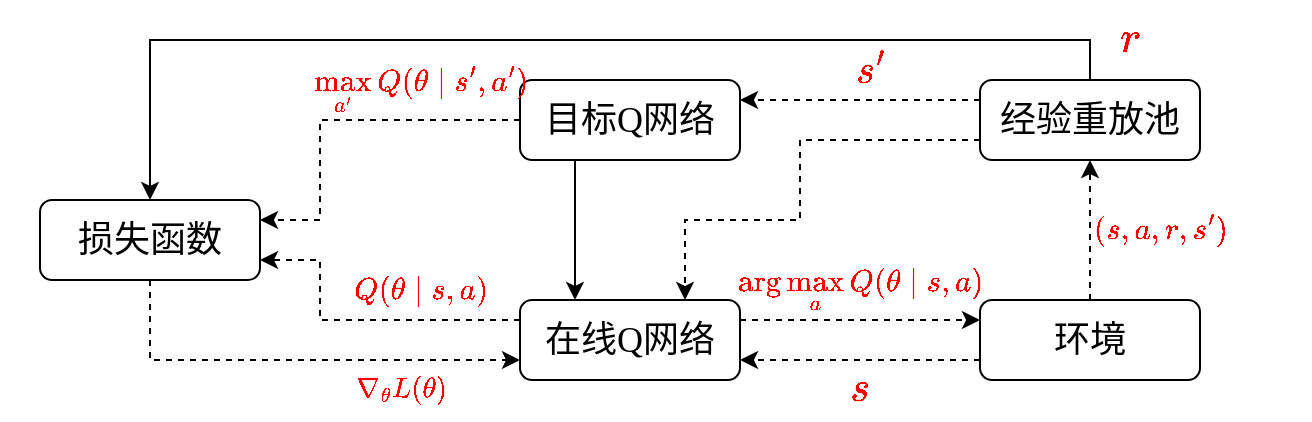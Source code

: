 <mxfile version="24.0.0" type="github">
  <diagram name="第 1 页" id="viXPcgzQtF_HTTYb_Ynw">
    <mxGraphModel dx="783" dy="581" grid="1" gridSize="10" guides="1" tooltips="1" connect="1" arrows="1" fold="1" page="1" pageScale="1" pageWidth="827" pageHeight="1169" math="1" shadow="0">
      <root>
        <mxCell id="0" />
        <mxCell id="1" parent="0" />
        <mxCell id="Py8gDE9-c-yzgaqU1A0x-12" style="edgeStyle=orthogonalEdgeStyle;rounded=0;orthogonalLoop=1;jettySize=auto;html=1;entryX=0.25;entryY=0;entryDx=0;entryDy=0;exitX=0.25;exitY=1;exitDx=0;exitDy=0;" parent="1" source="Py8gDE9-c-yzgaqU1A0x-1" target="Py8gDE9-c-yzgaqU1A0x-4" edge="1">
          <mxGeometry relative="1" as="geometry" />
        </mxCell>
        <mxCell id="Py8gDE9-c-yzgaqU1A0x-14" style="edgeStyle=orthogonalEdgeStyle;rounded=0;orthogonalLoop=1;jettySize=auto;html=1;entryX=1;entryY=0.25;entryDx=0;entryDy=0;dashed=1;" parent="1" source="Py8gDE9-c-yzgaqU1A0x-1" target="Py8gDE9-c-yzgaqU1A0x-6" edge="1">
          <mxGeometry relative="1" as="geometry">
            <Array as="points">
              <mxPoint x="250" y="230" />
              <mxPoint x="250" y="280" />
            </Array>
          </mxGeometry>
        </mxCell>
        <mxCell id="Py8gDE9-c-yzgaqU1A0x-1" value="&lt;font style=&quot;font-size: 18px;&quot; face=&quot;Times New Roman&quot;&gt;目标Q网络&lt;/font&gt;" style="rounded=1;whiteSpace=wrap;html=1;" parent="1" vertex="1">
          <mxGeometry x="350" y="210" width="110" height="40" as="geometry" />
        </mxCell>
        <mxCell id="Py8gDE9-c-yzgaqU1A0x-18" style="edgeStyle=orthogonalEdgeStyle;rounded=0;orthogonalLoop=1;jettySize=auto;html=1;entryX=1;entryY=0.25;entryDx=0;entryDy=0;exitX=0;exitY=0.25;exitDx=0;exitDy=0;dashed=1;" parent="1" source="Py8gDE9-c-yzgaqU1A0x-3" target="Py8gDE9-c-yzgaqU1A0x-1" edge="1">
          <mxGeometry relative="1" as="geometry" />
        </mxCell>
        <mxCell id="Py8gDE9-c-yzgaqU1A0x-19" style="edgeStyle=orthogonalEdgeStyle;rounded=0;orthogonalLoop=1;jettySize=auto;html=1;exitX=0;exitY=0.75;exitDx=0;exitDy=0;entryX=0.75;entryY=0;entryDx=0;entryDy=0;dashed=1;" parent="1" source="Py8gDE9-c-yzgaqU1A0x-3" target="Py8gDE9-c-yzgaqU1A0x-4" edge="1">
          <mxGeometry relative="1" as="geometry">
            <Array as="points">
              <mxPoint x="490" y="240" />
              <mxPoint x="490" y="280" />
              <mxPoint x="433" y="280" />
            </Array>
          </mxGeometry>
        </mxCell>
        <mxCell id="j4-gx3Ufi2gw1g6tloIW-1" style="edgeStyle=orthogonalEdgeStyle;rounded=0;orthogonalLoop=1;jettySize=auto;html=1;" edge="1" parent="1" source="Py8gDE9-c-yzgaqU1A0x-3" target="Py8gDE9-c-yzgaqU1A0x-6">
          <mxGeometry relative="1" as="geometry">
            <Array as="points">
              <mxPoint x="635" y="190" />
              <mxPoint x="165" y="190" />
            </Array>
          </mxGeometry>
        </mxCell>
        <mxCell id="Py8gDE9-c-yzgaqU1A0x-3" value="&lt;font size=&quot;4&quot; face=&quot;Times New Roman&quot;&gt;经验重放池&lt;/font&gt;" style="rounded=1;whiteSpace=wrap;html=1;" parent="1" vertex="1">
          <mxGeometry x="580" y="210" width="110" height="40" as="geometry" />
        </mxCell>
        <mxCell id="Py8gDE9-c-yzgaqU1A0x-13" style="edgeStyle=orthogonalEdgeStyle;rounded=0;orthogonalLoop=1;jettySize=auto;html=1;entryX=1;entryY=0.75;entryDx=0;entryDy=0;dashed=1;exitX=0;exitY=0.25;exitDx=0;exitDy=0;" parent="1" source="Py8gDE9-c-yzgaqU1A0x-4" target="Py8gDE9-c-yzgaqU1A0x-6" edge="1">
          <mxGeometry relative="1" as="geometry">
            <Array as="points">
              <mxPoint x="250" y="330" />
              <mxPoint x="250" y="300" />
            </Array>
          </mxGeometry>
        </mxCell>
        <mxCell id="Py8gDE9-c-yzgaqU1A0x-20" style="edgeStyle=orthogonalEdgeStyle;rounded=0;orthogonalLoop=1;jettySize=auto;html=1;exitX=1;exitY=0.25;exitDx=0;exitDy=0;entryX=0;entryY=0.25;entryDx=0;entryDy=0;dashed=1;" parent="1" source="Py8gDE9-c-yzgaqU1A0x-4" target="Py8gDE9-c-yzgaqU1A0x-5" edge="1">
          <mxGeometry relative="1" as="geometry" />
        </mxCell>
        <mxCell id="Py8gDE9-c-yzgaqU1A0x-4" value="&lt;font style=&quot;font-size: 18px;&quot; face=&quot;Times New Roman&quot;&gt;在线Q网络&lt;/font&gt;" style="rounded=1;whiteSpace=wrap;html=1;" parent="1" vertex="1">
          <mxGeometry x="350" y="320" width="110" height="40" as="geometry" />
        </mxCell>
        <mxCell id="Py8gDE9-c-yzgaqU1A0x-21" style="edgeStyle=orthogonalEdgeStyle;rounded=0;orthogonalLoop=1;jettySize=auto;html=1;exitX=0;exitY=0.75;exitDx=0;exitDy=0;entryX=1;entryY=0.75;entryDx=0;entryDy=0;dashed=1;" parent="1" source="Py8gDE9-c-yzgaqU1A0x-5" target="Py8gDE9-c-yzgaqU1A0x-4" edge="1">
          <mxGeometry relative="1" as="geometry" />
        </mxCell>
        <mxCell id="Py8gDE9-c-yzgaqU1A0x-22" style="edgeStyle=orthogonalEdgeStyle;rounded=0;orthogonalLoop=1;jettySize=auto;html=1;entryX=0.5;entryY=1;entryDx=0;entryDy=0;dashed=1;" parent="1" source="Py8gDE9-c-yzgaqU1A0x-5" target="Py8gDE9-c-yzgaqU1A0x-3" edge="1">
          <mxGeometry relative="1" as="geometry" />
        </mxCell>
        <mxCell id="Py8gDE9-c-yzgaqU1A0x-5" value="&lt;font size=&quot;4&quot; face=&quot;Times New Roman&quot;&gt;环境&lt;/font&gt;" style="rounded=1;whiteSpace=wrap;html=1;" parent="1" vertex="1">
          <mxGeometry x="580" y="320" width="110" height="40" as="geometry" />
        </mxCell>
        <mxCell id="Py8gDE9-c-yzgaqU1A0x-15" style="edgeStyle=orthogonalEdgeStyle;rounded=0;orthogonalLoop=1;jettySize=auto;html=1;entryX=0;entryY=0.75;entryDx=0;entryDy=0;dashed=1;exitX=0.5;exitY=1;exitDx=0;exitDy=0;" parent="1" source="Py8gDE9-c-yzgaqU1A0x-6" target="Py8gDE9-c-yzgaqU1A0x-4" edge="1">
          <mxGeometry relative="1" as="geometry">
            <Array as="points">
              <mxPoint x="165" y="350" />
            </Array>
            <mxPoint x="230" y="310" as="sourcePoint" />
          </mxGeometry>
        </mxCell>
        <mxCell id="Py8gDE9-c-yzgaqU1A0x-6" value="&lt;font size=&quot;4&quot; face=&quot;Times New Roman&quot;&gt;损失函数&lt;/font&gt;" style="rounded=1;whiteSpace=wrap;html=1;" parent="1" vertex="1">
          <mxGeometry x="110" y="270" width="110" height="40" as="geometry" />
        </mxCell>
        <mxCell id="Py8gDE9-c-yzgaqU1A0x-24" value="&lt;font color=&quot;#ff0000&quot; style=&quot;font-size: 19px;&quot;&gt;$$r$$&lt;/font&gt;" style="text;html=1;align=center;verticalAlign=middle;resizable=0;points=[];autosize=1;strokeColor=none;fillColor=none;" parent="1" vertex="1">
          <mxGeometry x="620" y="170" width="70" height="40" as="geometry" />
        </mxCell>
        <mxCell id="Py8gDE9-c-yzgaqU1A0x-25" value="&lt;font style=&quot;font-size: 13px;&quot; color=&quot;#ff0000&quot;&gt;$$\arg\max_aQ(\theta\mid s,a)$$&lt;/font&gt;" style="text;html=1;align=center;verticalAlign=middle;resizable=0;points=[];autosize=1;strokeColor=none;fillColor=none;" parent="1" vertex="1">
          <mxGeometry x="415" y="300" width="210" height="30" as="geometry" />
        </mxCell>
        <mxCell id="Py8gDE9-c-yzgaqU1A0x-26" value="&lt;font style=&quot;font-size: 13px;&quot; color=&quot;#ff0000&quot;&gt;$$\max_{a^{\prime}}\color{red}{Q(\theta\mid s^{\prime},a^{\prime})}$$&lt;/font&gt;" style="text;html=1;align=center;verticalAlign=middle;resizable=0;points=[];autosize=1;strokeColor=none;fillColor=none;" parent="1" vertex="1">
          <mxGeometry x="90" y="200" width="420" height="30" as="geometry" />
        </mxCell>
        <mxCell id="Py8gDE9-c-yzgaqU1A0x-28" value="&lt;font style=&quot;font-size: 13px;&quot; color=&quot;#ff0000&quot;&gt;$$Q(\theta\mid s,a)$$&lt;/font&gt;" style="text;html=1;align=center;verticalAlign=middle;resizable=0;points=[];autosize=1;strokeColor=none;fillColor=none;" parent="1" vertex="1">
          <mxGeometry x="225" y="300" width="150" height="30" as="geometry" />
        </mxCell>
        <mxCell id="Py8gDE9-c-yzgaqU1A0x-29" value="$$\color{red}{\nabla_\theta L(\theta)}$$" style="text;html=1;align=center;verticalAlign=middle;resizable=0;points=[];autosize=1;strokeColor=none;fillColor=none;" parent="1" vertex="1">
          <mxGeometry x="175" y="350" width="230" height="30" as="geometry" />
        </mxCell>
        <mxCell id="Py8gDE9-c-yzgaqU1A0x-33" value="&lt;font style=&quot;font-size: 13px;&quot; color=&quot;#ff0000&quot;&gt;$$(s,a,r,s^{\prime})$$&lt;/font&gt;" style="text;html=1;align=center;verticalAlign=middle;resizable=0;points=[];autosize=1;strokeColor=none;fillColor=none;" parent="1" vertex="1">
          <mxGeometry x="595" y="270" width="150" height="30" as="geometry" />
        </mxCell>
        <mxCell id="Py8gDE9-c-yzgaqU1A0x-34" value="&lt;font style=&quot;font-size: 18px;&quot; color=&quot;#ff0000&quot;&gt;$$s$$&lt;/font&gt;" style="text;html=1;align=center;verticalAlign=middle;resizable=0;points=[];autosize=1;strokeColor=none;fillColor=none;" parent="1" vertex="1">
          <mxGeometry x="485" y="350" width="70" height="30" as="geometry" />
        </mxCell>
        <mxCell id="Py8gDE9-c-yzgaqU1A0x-36" value="&lt;font style=&quot;font-size: 17px;&quot; color=&quot;#ff0000&quot;&gt;$$s^{\prime}$$&lt;/font&gt;" style="text;html=1;align=center;verticalAlign=middle;resizable=0;points=[];autosize=1;strokeColor=none;fillColor=none;" parent="1" vertex="1">
          <mxGeometry x="455" y="190" width="140" height="30" as="geometry" />
        </mxCell>
      </root>
    </mxGraphModel>
  </diagram>
</mxfile>
